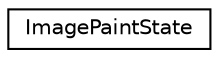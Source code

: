 digraph G
{
  edge [fontname="Helvetica",fontsize="10",labelfontname="Helvetica",labelfontsize="10"];
  node [fontname="Helvetica",fontsize="10",shape=record];
  rankdir=LR;
  Node1 [label="ImagePaintState",height=0.2,width=0.4,color="black", fillcolor="white", style="filled",URL="$db/d04/structImagePaintState.html"];
}
